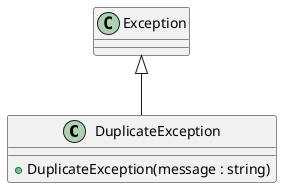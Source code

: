 @startuml DuplicateException
class DuplicateException  {
    + DuplicateException(message : string)
}
Exception <|-- DuplicateException
@enduml